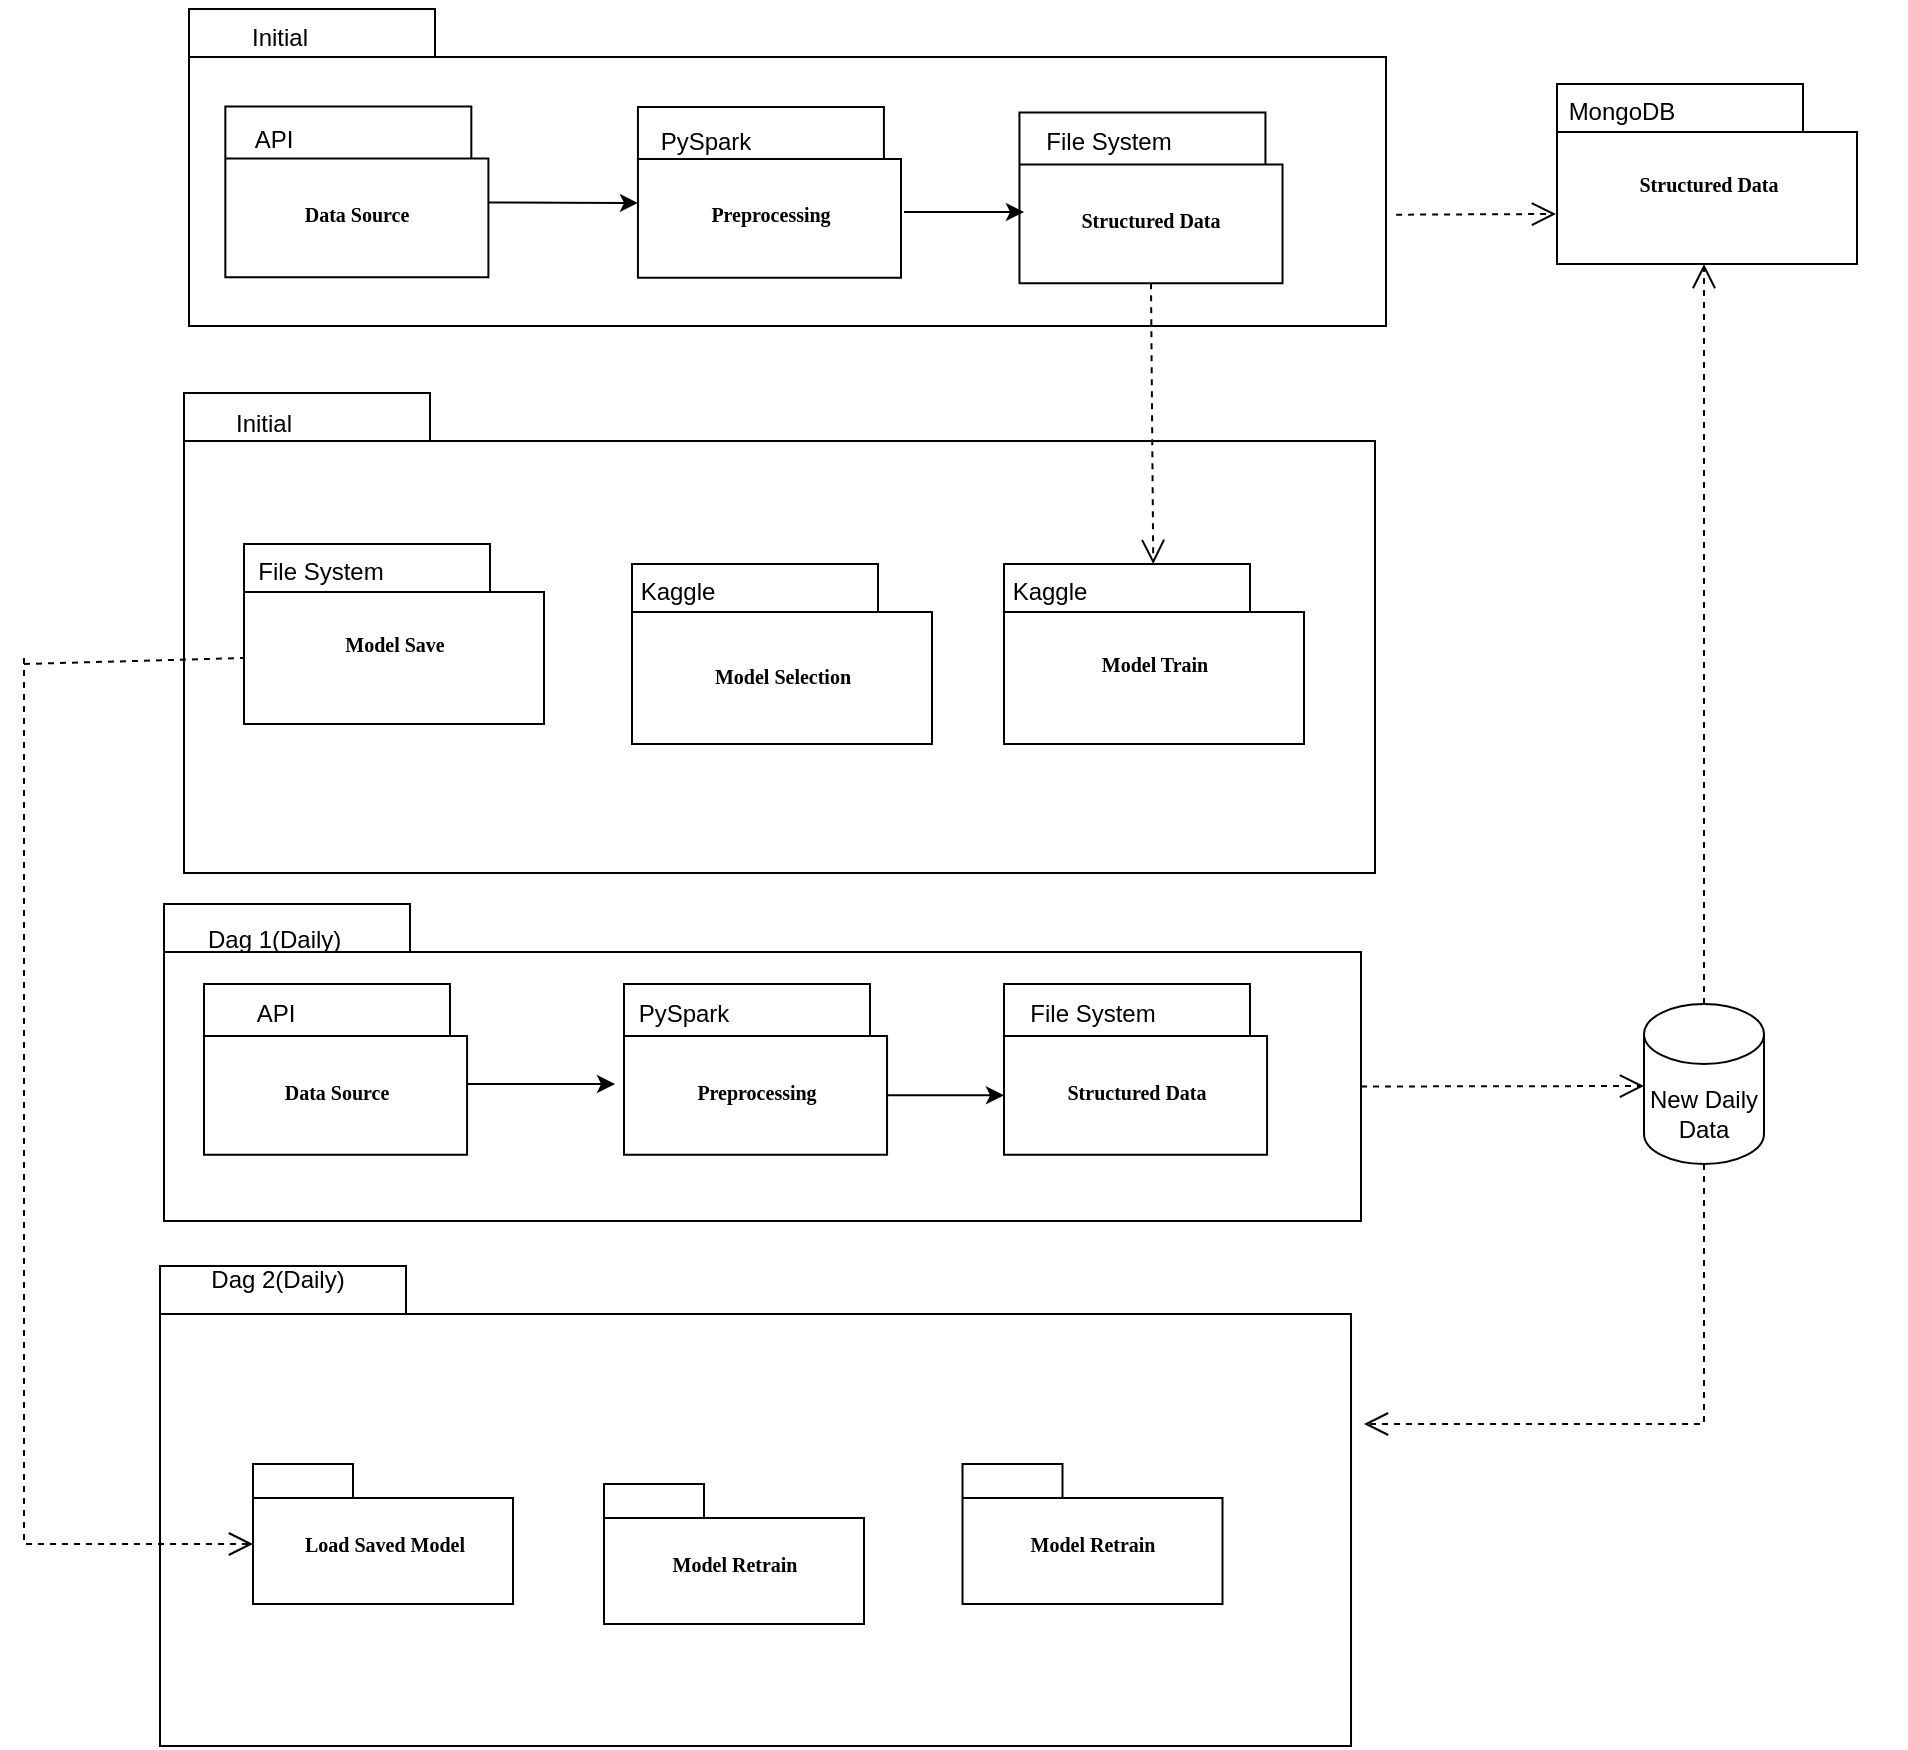 <mxfile version="23.1.2" type="device">
  <diagram name="Page-1" id="b5b7bab2-c9e2-2cf4-8b2a-24fd1a2a6d21">
    <mxGraphModel dx="888" dy="942" grid="1" gridSize="10" guides="1" tooltips="1" connect="1" arrows="1" fold="1" page="1" pageScale="1" pageWidth="827" pageHeight="1169" background="none" math="0" shadow="0">
      <root>
        <mxCell id="0" />
        <mxCell id="1" parent="0" />
        <mxCell id="6e0c8c40b5770093-18" value="" style="group" parent="1" vertex="1" connectable="0">
          <mxGeometry x="362.5" y="282.5" width="598.5" height="158.5" as="geometry" />
        </mxCell>
        <mxCell id="6e0c8c40b5770093-11" value="" style="shape=folder;fontStyle=1;spacingTop=10;tabWidth=123;tabHeight=24;tabPosition=left;html=1;rounded=0;shadow=0;comic=0;labelBackgroundColor=none;strokeWidth=1;fontFamily=Verdana;fontSize=10;align=center;" parent="6e0c8c40b5770093-18" vertex="1">
          <mxGeometry width="598.5" height="158.5" as="geometry" />
        </mxCell>
        <mxCell id="THX9s1uchsvfoyvMLa42-1" value="Initial" style="text;html=1;strokeColor=none;fillColor=none;align=center;verticalAlign=middle;whiteSpace=wrap;rounded=0;" vertex="1" parent="6e0c8c40b5770093-18">
          <mxGeometry x="-18.831" y="-3.658" width="128.25" height="36.577" as="geometry" />
        </mxCell>
        <mxCell id="THX9s1uchsvfoyvMLa42-4" value="&lt;br&gt;Structured Data" style="shape=folder;fontStyle=1;spacingTop=10;tabWidth=132;tabHeight=26;tabPosition=left;html=1;rounded=0;shadow=0;comic=0;labelBackgroundColor=none;strokeWidth=1;fontFamily=Verdana;fontSize=10;align=center;" vertex="1" parent="6e0c8c40b5770093-18">
          <mxGeometry x="415.23" y="51.769" width="131.53" height="85.346" as="geometry" />
        </mxCell>
        <mxCell id="THX9s1uchsvfoyvMLa42-3" value="&lt;br&gt;Preprocessing" style="shape=folder;fontStyle=1;spacingTop=10;tabWidth=130;tabHeight=26;tabPosition=left;html=1;rounded=0;shadow=0;comic=0;labelBackgroundColor=none;strokeWidth=1;fontFamily=Verdana;fontSize=10;align=center;" vertex="1" parent="6e0c8c40b5770093-18">
          <mxGeometry x="224.47" y="48.988" width="131.53" height="85.346" as="geometry" />
        </mxCell>
        <mxCell id="THX9s1uchsvfoyvMLa42-5" value="&lt;br&gt;Data Source" style="shape=folder;fontStyle=1;spacingTop=10;tabWidth=132;tabHeight=26;tabPosition=left;html=1;rounded=0;shadow=0;comic=0;labelBackgroundColor=none;strokeWidth=1;fontFamily=Verdana;fontSize=10;align=center;" vertex="1" parent="6e0c8c40b5770093-18">
          <mxGeometry x="18.17" y="48.769" width="131.53" height="85.346" as="geometry" />
        </mxCell>
        <mxCell id="THX9s1uchsvfoyvMLa42-6" value="API" style="text;html=1;strokeColor=none;fillColor=none;align=center;verticalAlign=middle;whiteSpace=wrap;rounded=0;" vertex="1" parent="6e0c8c40b5770093-18">
          <mxGeometry x="-3.5" y="47.55" width="91.5" height="36.577" as="geometry" />
        </mxCell>
        <mxCell id="THX9s1uchsvfoyvMLa42-7" value="PySpark" style="text;html=1;strokeColor=none;fillColor=none;align=center;verticalAlign=middle;whiteSpace=wrap;rounded=0;" vertex="1" parent="6e0c8c40b5770093-18">
          <mxGeometry x="228.5" y="47.817" width="60" height="36.577" as="geometry" />
        </mxCell>
        <mxCell id="THX9s1uchsvfoyvMLa42-8" value="File System" style="text;html=1;strokeColor=none;fillColor=none;align=center;verticalAlign=middle;whiteSpace=wrap;rounded=0;" vertex="1" parent="6e0c8c40b5770093-18">
          <mxGeometry x="415.5" y="48.16" width="88.5" height="36.577" as="geometry" />
        </mxCell>
        <mxCell id="THX9s1uchsvfoyvMLa42-13" value="" style="endArrow=classic;html=1;rounded=0;exitX=0;exitY=0;exitDx=131.53;exitDy=48;exitPerimeter=0;entryX=0;entryY=0;entryDx=0;entryDy=48;entryPerimeter=0;" edge="1" parent="6e0c8c40b5770093-18" source="THX9s1uchsvfoyvMLa42-5" target="THX9s1uchsvfoyvMLa42-3">
          <mxGeometry width="50" height="50" relative="1" as="geometry">
            <mxPoint x="318.5" y="348.09" as="sourcePoint" />
            <mxPoint x="368.5" y="287.129" as="targetPoint" />
          </mxGeometry>
        </mxCell>
        <mxCell id="6e0c8c40b5770093-30" value="" style="group" parent="1" vertex="1" connectable="0">
          <mxGeometry x="1046.5" y="320" width="174.5" height="100" as="geometry" />
        </mxCell>
        <mxCell id="6e0c8c40b5770093-24" value="" style="group" parent="6e0c8c40b5770093-30" vertex="1" connectable="0">
          <mxGeometry width="150" height="90" as="geometry" />
        </mxCell>
        <mxCell id="6e0c8c40b5770093-25" value="Structured Data" style="shape=folder;fontStyle=1;spacingTop=10;tabWidth=123;tabHeight=24;tabPosition=left;html=1;rounded=0;shadow=0;comic=0;labelBackgroundColor=none;strokeWidth=1;fontFamily=Verdana;fontSize=10;align=center;" parent="6e0c8c40b5770093-24" vertex="1">
          <mxGeometry width="150" height="90" as="geometry" />
        </mxCell>
        <mxCell id="THX9s1uchsvfoyvMLa42-19" value="MongoDB" style="text;html=1;strokeColor=none;fillColor=none;align=center;verticalAlign=middle;whiteSpace=wrap;rounded=0;" vertex="1" parent="6e0c8c40b5770093-24">
          <mxGeometry x="6" width="51.576" height="27.0" as="geometry" />
        </mxCell>
        <mxCell id="6e0c8c40b5770093-33" value="" style="shape=folder;fontStyle=1;spacingTop=10;tabWidth=123;tabHeight=24;tabPosition=left;html=1;rounded=0;shadow=0;comic=0;labelBackgroundColor=none;strokeColor=#000000;strokeWidth=1;fillColor=#ffffff;fontFamily=Verdana;fontSize=10;fontColor=#000000;align=center;" parent="1" vertex="1">
          <mxGeometry x="360" y="474.5" width="595.5" height="240" as="geometry" />
        </mxCell>
        <mxCell id="6e0c8c40b5770093-60" style="rounded=0;html=1;dashed=1;labelBackgroundColor=none;startFill=0;endArrow=open;endFill=0;endSize=10;fontFamily=Verdana;fontSize=10;exitX=0.5;exitY=1;exitDx=0;exitDy=0;exitPerimeter=0;" parent="1" source="THX9s1uchsvfoyvMLa42-4" target="THX9s1uchsvfoyvMLa42-36" edge="1">
          <mxGeometry relative="1" as="geometry">
            <mxPoint x="836.383" y="431" as="sourcePoint" />
            <mxPoint x="841.28" y="489.5" as="targetPoint" />
          </mxGeometry>
        </mxCell>
        <mxCell id="6e0c8c40b5770093-62" style="edgeStyle=none;rounded=0;html=1;dashed=1;labelBackgroundColor=none;startFill=0;endArrow=open;endFill=0;endSize=10;fontFamily=Verdana;fontSize=10;exitX=1.002;exitY=0.668;exitPerimeter=0;" parent="1" edge="1">
          <mxGeometry relative="1" as="geometry">
            <mxPoint x="966.06" y="385.34" as="sourcePoint" />
            <mxPoint x="1046" y="385" as="targetPoint" />
          </mxGeometry>
        </mxCell>
        <mxCell id="THX9s1uchsvfoyvMLa42-12" style="edgeStyle=elbowEdgeStyle;rounded=0;html=1;dashed=1;labelBackgroundColor=none;startFill=0;endArrow=open;endFill=0;endSize=10;fontFamily=Verdana;fontSize=10;elbow=vertical;exitX=0;exitY=0;exitDx=598.5;exitDy=91.25;exitPerimeter=0;" edge="1" parent="1" source="THX9s1uchsvfoyvMLa42-66" target="THX9s1uchsvfoyvMLa42-52">
          <mxGeometry relative="1" as="geometry">
            <mxPoint x="1000" y="810" as="sourcePoint" />
            <mxPoint x="949" y="910" as="targetPoint" />
            <Array as="points">
              <mxPoint x="1020" y="821" />
            </Array>
          </mxGeometry>
        </mxCell>
        <mxCell id="THX9s1uchsvfoyvMLa42-14" value="" style="endArrow=classic;html=1;rounded=0;" edge="1" parent="1">
          <mxGeometry width="50" height="50" relative="1" as="geometry">
            <mxPoint x="720" y="384" as="sourcePoint" />
            <mxPoint x="780" y="384" as="targetPoint" />
          </mxGeometry>
        </mxCell>
        <mxCell id="THX9s1uchsvfoyvMLa42-29" value="" style="group" vertex="1" connectable="0" parent="1">
          <mxGeometry x="544" y="560" width="174.5" height="100" as="geometry" />
        </mxCell>
        <mxCell id="THX9s1uchsvfoyvMLa42-30" value="" style="group" vertex="1" connectable="0" parent="THX9s1uchsvfoyvMLa42-29">
          <mxGeometry width="150" height="90" as="geometry" />
        </mxCell>
        <mxCell id="THX9s1uchsvfoyvMLa42-31" value="&lt;br&gt;Model Selection" style="shape=folder;fontStyle=1;spacingTop=10;tabWidth=123;tabHeight=24;tabPosition=left;html=1;rounded=0;shadow=0;comic=0;labelBackgroundColor=none;strokeWidth=1;fontFamily=Verdana;fontSize=10;align=center;" vertex="1" parent="THX9s1uchsvfoyvMLa42-30">
          <mxGeometry x="40" width="150" height="90" as="geometry" />
        </mxCell>
        <mxCell id="THX9s1uchsvfoyvMLa42-32" value="Kaggle" style="text;html=1;strokeColor=none;fillColor=none;align=center;verticalAlign=middle;whiteSpace=wrap;rounded=0;" vertex="1" parent="THX9s1uchsvfoyvMLa42-30">
          <mxGeometry x="37" width="51.576" height="27.0" as="geometry" />
        </mxCell>
        <mxCell id="THX9s1uchsvfoyvMLa42-34" value="" style="group" vertex="1" connectable="0" parent="1">
          <mxGeometry x="730" y="560" width="174.5" height="100" as="geometry" />
        </mxCell>
        <mxCell id="THX9s1uchsvfoyvMLa42-35" value="" style="group" vertex="1" connectable="0" parent="THX9s1uchsvfoyvMLa42-34">
          <mxGeometry width="150" height="90" as="geometry" />
        </mxCell>
        <mxCell id="THX9s1uchsvfoyvMLa42-36" value="Model Train" style="shape=folder;fontStyle=1;spacingTop=10;tabWidth=123;tabHeight=24;tabPosition=left;html=1;rounded=0;shadow=0;comic=0;labelBackgroundColor=none;strokeWidth=1;fontFamily=Verdana;fontSize=10;align=center;" vertex="1" parent="THX9s1uchsvfoyvMLa42-35">
          <mxGeometry x="40" width="150" height="90" as="geometry" />
        </mxCell>
        <mxCell id="THX9s1uchsvfoyvMLa42-37" value="Kaggle" style="text;html=1;strokeColor=none;fillColor=none;align=center;verticalAlign=middle;whiteSpace=wrap;rounded=0;" vertex="1" parent="THX9s1uchsvfoyvMLa42-35">
          <mxGeometry x="37" width="51.576" height="27.0" as="geometry" />
        </mxCell>
        <mxCell id="THX9s1uchsvfoyvMLa42-38" value="" style="group" vertex="1" connectable="0" parent="1">
          <mxGeometry x="350" y="550" width="174.5" height="100" as="geometry" />
        </mxCell>
        <mxCell id="THX9s1uchsvfoyvMLa42-39" value="" style="group" vertex="1" connectable="0" parent="THX9s1uchsvfoyvMLa42-38">
          <mxGeometry width="150" height="90" as="geometry" />
        </mxCell>
        <mxCell id="THX9s1uchsvfoyvMLa42-40" value="Model Save" style="shape=folder;fontStyle=1;spacingTop=10;tabWidth=123;tabHeight=24;tabPosition=left;html=1;rounded=0;shadow=0;comic=0;labelBackgroundColor=none;strokeWidth=1;fontFamily=Verdana;fontSize=10;align=center;" vertex="1" parent="THX9s1uchsvfoyvMLa42-39">
          <mxGeometry x="40" width="150" height="90" as="geometry" />
        </mxCell>
        <mxCell id="THX9s1uchsvfoyvMLa42-41" value="File System" style="text;html=1;strokeColor=none;fillColor=none;align=center;verticalAlign=middle;whiteSpace=wrap;rounded=0;" vertex="1" parent="THX9s1uchsvfoyvMLa42-39">
          <mxGeometry x="37" width="83" height="27" as="geometry" />
        </mxCell>
        <mxCell id="THX9s1uchsvfoyvMLa42-42" value="" style="shape=folder;fontStyle=1;spacingTop=10;tabWidth=123;tabHeight=24;tabPosition=left;html=1;rounded=0;shadow=0;comic=0;labelBackgroundColor=none;strokeColor=#000000;strokeWidth=1;fillColor=#ffffff;fontFamily=Verdana;fontSize=10;fontColor=#000000;align=center;" vertex="1" parent="1">
          <mxGeometry x="348.01" y="911" width="595.5" height="240" as="geometry" />
        </mxCell>
        <mxCell id="THX9s1uchsvfoyvMLa42-43" value="Dag 2(Daily)" style="text;html=1;strokeColor=none;fillColor=none;align=center;verticalAlign=middle;whiteSpace=wrap;rounded=0;" vertex="1" parent="1">
          <mxGeometry x="362" y="903" width="90" height="30" as="geometry" />
        </mxCell>
        <mxCell id="THX9s1uchsvfoyvMLa42-44" value="" style="group" vertex="1" connectable="0" parent="1">
          <mxGeometry x="570" y="1020" width="130" height="70" as="geometry" />
        </mxCell>
        <mxCell id="THX9s1uchsvfoyvMLa42-45" value="Model Retrain" style="shape=folder;fontStyle=1;spacingTop=10;tabWidth=50;tabHeight=17;tabPosition=left;html=1;rounded=0;shadow=0;comic=0;labelBackgroundColor=none;strokeWidth=1;fontFamily=Verdana;fontSize=10;align=center;" vertex="1" parent="THX9s1uchsvfoyvMLa42-44">
          <mxGeometry width="130" height="70" as="geometry" />
        </mxCell>
        <mxCell id="THX9s1uchsvfoyvMLa42-47" value="" style="group" vertex="1" connectable="0" parent="1">
          <mxGeometry x="394.5" y="1010" width="130" height="70" as="geometry" />
        </mxCell>
        <mxCell id="THX9s1uchsvfoyvMLa42-48" value="Load Saved Model" style="shape=folder;fontStyle=1;spacingTop=10;tabWidth=50;tabHeight=17;tabPosition=left;html=1;rounded=0;shadow=0;comic=0;labelBackgroundColor=none;strokeWidth=1;fontFamily=Verdana;fontSize=10;align=center;" vertex="1" parent="THX9s1uchsvfoyvMLa42-47">
          <mxGeometry width="130" height="70" as="geometry" />
        </mxCell>
        <mxCell id="THX9s1uchsvfoyvMLa42-51" value="" style="shape=cylinder3;whiteSpace=wrap;html=1;boundedLbl=1;backgroundOutline=1;size=15;" vertex="1" parent="1">
          <mxGeometry x="1090" y="780" width="60" height="80" as="geometry" />
        </mxCell>
        <mxCell id="THX9s1uchsvfoyvMLa42-52" value="New Daily Data" style="text;html=1;strokeColor=none;fillColor=none;align=center;verticalAlign=middle;whiteSpace=wrap;rounded=0;" vertex="1" parent="1">
          <mxGeometry x="1090" y="820" width="60" height="30" as="geometry" />
        </mxCell>
        <mxCell id="THX9s1uchsvfoyvMLa42-53" value="Initial" style="text;html=1;strokeColor=none;fillColor=none;align=center;verticalAlign=middle;whiteSpace=wrap;rounded=0;" vertex="1" parent="1">
          <mxGeometry x="370" y="474.5" width="60" height="30" as="geometry" />
        </mxCell>
        <mxCell id="THX9s1uchsvfoyvMLa42-66" value="" style="shape=folder;fontStyle=1;spacingTop=10;tabWidth=123;tabHeight=24;tabPosition=left;html=1;rounded=0;shadow=0;comic=0;labelBackgroundColor=none;strokeWidth=1;fontFamily=Verdana;fontSize=10;align=center;" vertex="1" parent="1">
          <mxGeometry x="350" y="730" width="598.5" height="158.5" as="geometry" />
        </mxCell>
        <mxCell id="THX9s1uchsvfoyvMLa42-67" value="Dag 1(Daily)&amp;nbsp;" style="text;html=1;strokeColor=none;fillColor=none;align=center;verticalAlign=middle;whiteSpace=wrap;rounded=0;" vertex="1" parent="1">
          <mxGeometry x="342.879" y="730.002" width="128.25" height="36.577" as="geometry" />
        </mxCell>
        <mxCell id="THX9s1uchsvfoyvMLa42-68" value="&lt;br&gt;Data Source" style="shape=folder;fontStyle=1;spacingTop=10;tabWidth=132;tabHeight=26;tabPosition=left;html=1;rounded=0;shadow=0;comic=0;labelBackgroundColor=none;strokeWidth=1;fontFamily=Verdana;fontSize=10;align=center;" vertex="1" parent="1">
          <mxGeometry x="370.0" y="769.999" width="131.53" height="85.346" as="geometry" />
        </mxCell>
        <mxCell id="THX9s1uchsvfoyvMLa42-69" value="API" style="text;html=1;strokeColor=none;fillColor=none;align=center;verticalAlign=middle;whiteSpace=wrap;rounded=0;" vertex="1" parent="1">
          <mxGeometry x="360" y="766.58" width="91.5" height="36.577" as="geometry" />
        </mxCell>
        <mxCell id="THX9s1uchsvfoyvMLa42-70" value="" style="endArrow=classic;html=1;rounded=0;exitX=0;exitY=0;exitDx=131.53;exitDy=48;exitPerimeter=0;entryX=0;entryY=0;entryDx=0;entryDy=48;entryPerimeter=0;" edge="1" parent="1">
          <mxGeometry width="50" height="50" relative="1" as="geometry">
            <mxPoint x="501.53" y="820" as="sourcePoint" />
            <mxPoint x="575.53" y="820" as="targetPoint" />
          </mxGeometry>
        </mxCell>
        <mxCell id="THX9s1uchsvfoyvMLa42-71" value="&lt;br&gt;Preprocessing" style="shape=folder;fontStyle=1;spacingTop=10;tabWidth=130;tabHeight=26;tabPosition=left;html=1;rounded=0;shadow=0;comic=0;labelBackgroundColor=none;strokeWidth=1;fontFamily=Verdana;fontSize=10;align=center;" vertex="1" parent="1">
          <mxGeometry x="580" y="769.998" width="131.53" height="85.346" as="geometry" />
        </mxCell>
        <mxCell id="THX9s1uchsvfoyvMLa42-72" value="PySpark" style="text;html=1;strokeColor=none;fillColor=none;align=center;verticalAlign=middle;whiteSpace=wrap;rounded=0;" vertex="1" parent="1">
          <mxGeometry x="580" y="766.577" width="60" height="36.577" as="geometry" />
        </mxCell>
        <mxCell id="THX9s1uchsvfoyvMLa42-73" value="&lt;br&gt;Structured Data" style="shape=folder;fontStyle=1;spacingTop=10;tabWidth=132;tabHeight=26;tabPosition=left;html=1;rounded=0;shadow=0;comic=0;labelBackgroundColor=none;strokeWidth=1;fontFamily=Verdana;fontSize=10;align=center;" vertex="1" parent="1">
          <mxGeometry x="770" y="769.999" width="131.53" height="85.346" as="geometry" />
        </mxCell>
        <mxCell id="THX9s1uchsvfoyvMLa42-74" value="File System" style="text;html=1;strokeColor=none;fillColor=none;align=center;verticalAlign=middle;whiteSpace=wrap;rounded=0;" vertex="1" parent="1">
          <mxGeometry x="770" y="766.58" width="88.5" height="36.577" as="geometry" />
        </mxCell>
        <mxCell id="THX9s1uchsvfoyvMLa42-76" value="" style="endArrow=classic;html=1;rounded=0;exitX=0;exitY=0;exitDx=131.53;exitDy=55.673;exitPerimeter=0;entryX=0;entryY=0;entryDx=0;entryDy=55.673;entryPerimeter=0;" edge="1" parent="1" source="THX9s1uchsvfoyvMLa42-71" target="THX9s1uchsvfoyvMLa42-73">
          <mxGeometry width="50" height="50" relative="1" as="geometry">
            <mxPoint x="720" y="830" as="sourcePoint" />
            <mxPoint x="770" y="830" as="targetPoint" />
          </mxGeometry>
        </mxCell>
        <mxCell id="THX9s1uchsvfoyvMLa42-77" style="edgeStyle=elbowEdgeStyle;rounded=0;html=1;dashed=1;labelBackgroundColor=none;startFill=0;endArrow=open;endFill=0;endSize=10;fontFamily=Verdana;fontSize=10;elbow=vertical;exitX=0.5;exitY=0;exitDx=0;exitDy=0;exitPerimeter=0;" edge="1" parent="1" source="THX9s1uchsvfoyvMLa42-51">
          <mxGeometry relative="1" as="geometry">
            <mxPoint x="1120" y="770" as="sourcePoint" />
            <mxPoint x="1120" y="410" as="targetPoint" />
            <Array as="points">
              <mxPoint x="1151" y="450" />
            </Array>
          </mxGeometry>
        </mxCell>
        <mxCell id="THX9s1uchsvfoyvMLa42-78" style="edgeStyle=elbowEdgeStyle;rounded=0;html=1;dashed=1;labelBackgroundColor=none;startFill=0;endArrow=open;endFill=0;endSize=10;fontFamily=Verdana;fontSize=10;elbow=vertical;exitX=0.5;exitY=1;exitDx=0;exitDy=0;exitPerimeter=0;" edge="1" parent="1" source="THX9s1uchsvfoyvMLa42-51">
          <mxGeometry relative="1" as="geometry">
            <mxPoint x="959" y="831" as="sourcePoint" />
            <mxPoint x="950" y="990" as="targetPoint" />
            <Array as="points">
              <mxPoint x="1110" y="990" />
            </Array>
          </mxGeometry>
        </mxCell>
        <mxCell id="THX9s1uchsvfoyvMLa42-80" style="edgeStyle=elbowEdgeStyle;rounded=0;html=1;dashed=1;labelBackgroundColor=none;startFill=0;endArrow=open;endFill=0;endSize=10;fontFamily=Verdana;fontSize=10;elbow=vertical;exitX=0;exitY=0;exitDx=0;exitDy=57;exitPerimeter=0;" edge="1" parent="1" target="THX9s1uchsvfoyvMLa42-48">
          <mxGeometry relative="1" as="geometry">
            <mxPoint x="280" y="607.0" as="sourcePoint" />
            <mxPoint x="285" y="1050" as="targetPoint" />
            <Array as="points">
              <mxPoint x="190" y="1050" />
            </Array>
          </mxGeometry>
        </mxCell>
        <mxCell id="THX9s1uchsvfoyvMLa42-82" value="" style="endArrow=none;dashed=1;html=1;rounded=0;entryX=0;entryY=0;entryDx=0;entryDy=57;entryPerimeter=0;" edge="1" parent="1" target="THX9s1uchsvfoyvMLa42-40">
          <mxGeometry width="50" height="50" relative="1" as="geometry">
            <mxPoint x="280" y="610" as="sourcePoint" />
            <mxPoint x="460" y="660" as="targetPoint" />
          </mxGeometry>
        </mxCell>
        <mxCell id="THX9s1uchsvfoyvMLa42-83" value="" style="group" vertex="1" connectable="0" parent="1">
          <mxGeometry x="749.25" y="1010" width="130" height="70" as="geometry" />
        </mxCell>
        <mxCell id="THX9s1uchsvfoyvMLa42-84" value="Model Retrain" style="shape=folder;fontStyle=1;spacingTop=10;tabWidth=50;tabHeight=17;tabPosition=left;html=1;rounded=0;shadow=0;comic=0;labelBackgroundColor=none;strokeWidth=1;fontFamily=Verdana;fontSize=10;align=center;" vertex="1" parent="THX9s1uchsvfoyvMLa42-83">
          <mxGeometry width="130" height="70" as="geometry" />
        </mxCell>
      </root>
    </mxGraphModel>
  </diagram>
</mxfile>
